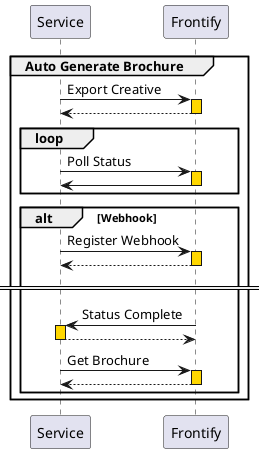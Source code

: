 @startuml
participant Service as svc
participant Frontify as fnt

group Auto Generate Brochure
    svc -> fnt ++ #gold: Export Creative 
    fnt --> svc --
    loop
        svc -> fnt ++ #gold: Poll Status
        fnt -> svc --
    end

    alt Webhook
        svc -> fnt ++ #gold: Register Webhook
        fnt --> svc --
        ====
        fnt -> svc ++ #gold: Status Complete
        svc --> fnt --
        svc -> fnt ++ #gold: Get Brochure
        fnt --> svc --:
    end

end
@enduml
